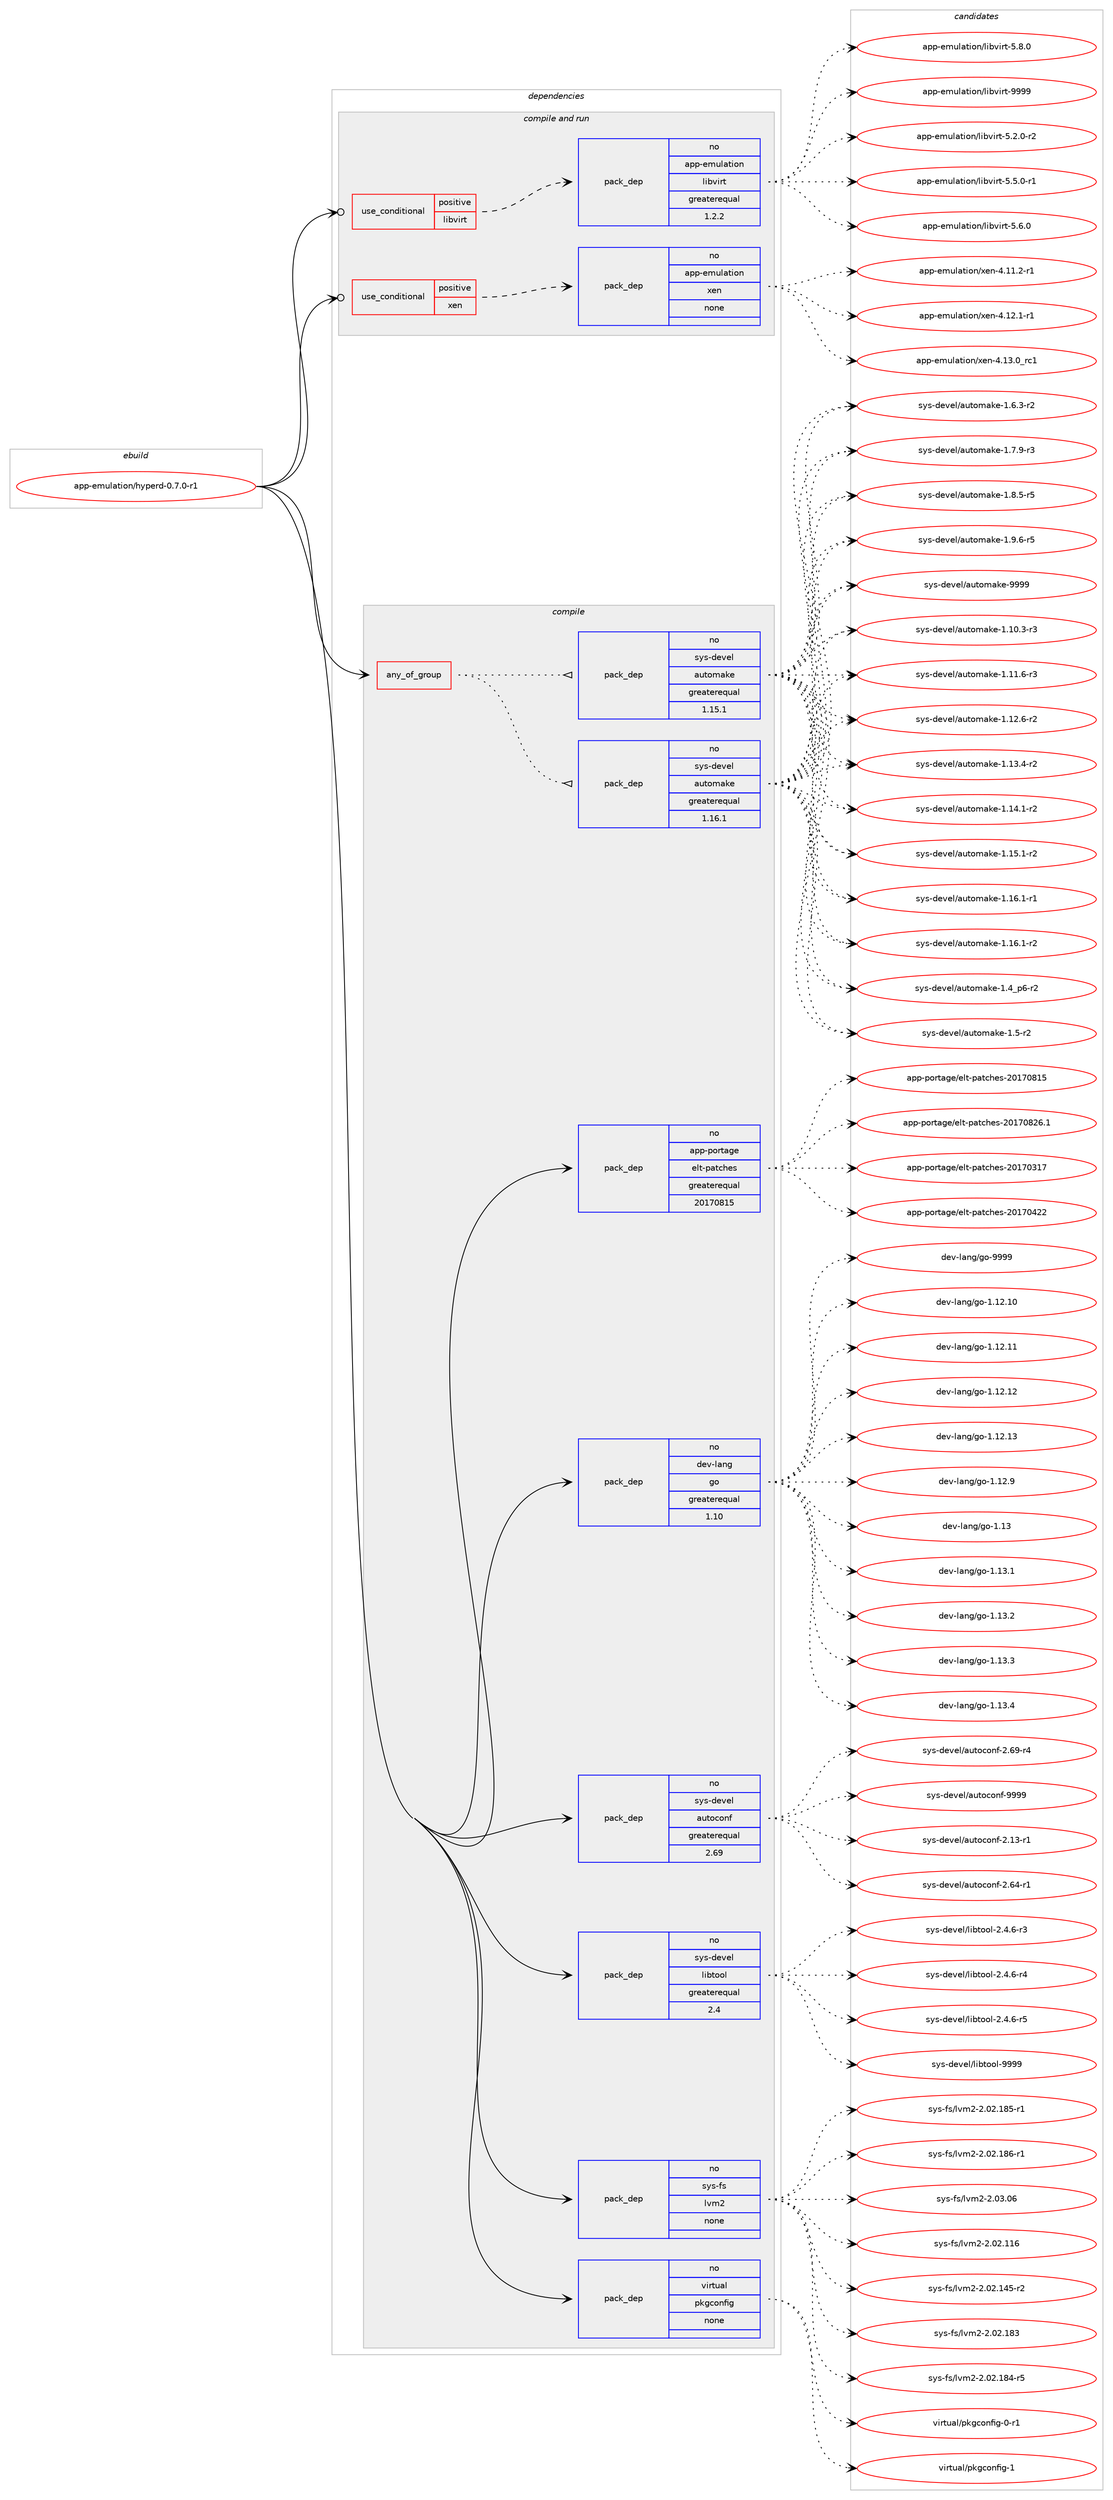 digraph prolog {

# *************
# Graph options
# *************

newrank=true;
concentrate=true;
compound=true;
graph [rankdir=LR,fontname=Helvetica,fontsize=10,ranksep=1.5];#, ranksep=2.5, nodesep=0.2];
edge  [arrowhead=vee];
node  [fontname=Helvetica,fontsize=10];

# **********
# The ebuild
# **********

subgraph cluster_leftcol {
color=gray;
rank=same;
label=<<i>ebuild</i>>;
id [label="app-emulation/hyperd-0.7.0-r1", color=red, width=4, href="../app-emulation/hyperd-0.7.0-r1.svg"];
}

# ****************
# The dependencies
# ****************

subgraph cluster_midcol {
color=gray;
label=<<i>dependencies</i>>;
subgraph cluster_compile {
fillcolor="#eeeeee";
style=filled;
label=<<i>compile</i>>;
subgraph any8502 {
dependency486233 [label=<<TABLE BORDER="0" CELLBORDER="1" CELLSPACING="0" CELLPADDING="4"><TR><TD CELLPADDING="10">any_of_group</TD></TR></TABLE>>, shape=none, color=red];subgraph pack361726 {
dependency486234 [label=<<TABLE BORDER="0" CELLBORDER="1" CELLSPACING="0" CELLPADDING="4" WIDTH="220"><TR><TD ROWSPAN="6" CELLPADDING="30">pack_dep</TD></TR><TR><TD WIDTH="110">no</TD></TR><TR><TD>sys-devel</TD></TR><TR><TD>automake</TD></TR><TR><TD>greaterequal</TD></TR><TR><TD>1.16.1</TD></TR></TABLE>>, shape=none, color=blue];
}
dependency486233:e -> dependency486234:w [weight=20,style="dotted",arrowhead="oinv"];
subgraph pack361727 {
dependency486235 [label=<<TABLE BORDER="0" CELLBORDER="1" CELLSPACING="0" CELLPADDING="4" WIDTH="220"><TR><TD ROWSPAN="6" CELLPADDING="30">pack_dep</TD></TR><TR><TD WIDTH="110">no</TD></TR><TR><TD>sys-devel</TD></TR><TR><TD>automake</TD></TR><TR><TD>greaterequal</TD></TR><TR><TD>1.15.1</TD></TR></TABLE>>, shape=none, color=blue];
}
dependency486233:e -> dependency486235:w [weight=20,style="dotted",arrowhead="oinv"];
}
id:e -> dependency486233:w [weight=20,style="solid",arrowhead="vee"];
subgraph pack361728 {
dependency486236 [label=<<TABLE BORDER="0" CELLBORDER="1" CELLSPACING="0" CELLPADDING="4" WIDTH="220"><TR><TD ROWSPAN="6" CELLPADDING="30">pack_dep</TD></TR><TR><TD WIDTH="110">no</TD></TR><TR><TD>app-portage</TD></TR><TR><TD>elt-patches</TD></TR><TR><TD>greaterequal</TD></TR><TR><TD>20170815</TD></TR></TABLE>>, shape=none, color=blue];
}
id:e -> dependency486236:w [weight=20,style="solid",arrowhead="vee"];
subgraph pack361729 {
dependency486237 [label=<<TABLE BORDER="0" CELLBORDER="1" CELLSPACING="0" CELLPADDING="4" WIDTH="220"><TR><TD ROWSPAN="6" CELLPADDING="30">pack_dep</TD></TR><TR><TD WIDTH="110">no</TD></TR><TR><TD>dev-lang</TD></TR><TR><TD>go</TD></TR><TR><TD>greaterequal</TD></TR><TR><TD>1.10</TD></TR></TABLE>>, shape=none, color=blue];
}
id:e -> dependency486237:w [weight=20,style="solid",arrowhead="vee"];
subgraph pack361730 {
dependency486238 [label=<<TABLE BORDER="0" CELLBORDER="1" CELLSPACING="0" CELLPADDING="4" WIDTH="220"><TR><TD ROWSPAN="6" CELLPADDING="30">pack_dep</TD></TR><TR><TD WIDTH="110">no</TD></TR><TR><TD>sys-devel</TD></TR><TR><TD>autoconf</TD></TR><TR><TD>greaterequal</TD></TR><TR><TD>2.69</TD></TR></TABLE>>, shape=none, color=blue];
}
id:e -> dependency486238:w [weight=20,style="solid",arrowhead="vee"];
subgraph pack361731 {
dependency486239 [label=<<TABLE BORDER="0" CELLBORDER="1" CELLSPACING="0" CELLPADDING="4" WIDTH="220"><TR><TD ROWSPAN="6" CELLPADDING="30">pack_dep</TD></TR><TR><TD WIDTH="110">no</TD></TR><TR><TD>sys-devel</TD></TR><TR><TD>libtool</TD></TR><TR><TD>greaterequal</TD></TR><TR><TD>2.4</TD></TR></TABLE>>, shape=none, color=blue];
}
id:e -> dependency486239:w [weight=20,style="solid",arrowhead="vee"];
subgraph pack361732 {
dependency486240 [label=<<TABLE BORDER="0" CELLBORDER="1" CELLSPACING="0" CELLPADDING="4" WIDTH="220"><TR><TD ROWSPAN="6" CELLPADDING="30">pack_dep</TD></TR><TR><TD WIDTH="110">no</TD></TR><TR><TD>sys-fs</TD></TR><TR><TD>lvm2</TD></TR><TR><TD>none</TD></TR><TR><TD></TD></TR></TABLE>>, shape=none, color=blue];
}
id:e -> dependency486240:w [weight=20,style="solid",arrowhead="vee"];
subgraph pack361733 {
dependency486241 [label=<<TABLE BORDER="0" CELLBORDER="1" CELLSPACING="0" CELLPADDING="4" WIDTH="220"><TR><TD ROWSPAN="6" CELLPADDING="30">pack_dep</TD></TR><TR><TD WIDTH="110">no</TD></TR><TR><TD>virtual</TD></TR><TR><TD>pkgconfig</TD></TR><TR><TD>none</TD></TR><TR><TD></TD></TR></TABLE>>, shape=none, color=blue];
}
id:e -> dependency486241:w [weight=20,style="solid",arrowhead="vee"];
}
subgraph cluster_compileandrun {
fillcolor="#eeeeee";
style=filled;
label=<<i>compile and run</i>>;
subgraph cond115697 {
dependency486242 [label=<<TABLE BORDER="0" CELLBORDER="1" CELLSPACING="0" CELLPADDING="4"><TR><TD ROWSPAN="3" CELLPADDING="10">use_conditional</TD></TR><TR><TD>positive</TD></TR><TR><TD>libvirt</TD></TR></TABLE>>, shape=none, color=red];
subgraph pack361734 {
dependency486243 [label=<<TABLE BORDER="0" CELLBORDER="1" CELLSPACING="0" CELLPADDING="4" WIDTH="220"><TR><TD ROWSPAN="6" CELLPADDING="30">pack_dep</TD></TR><TR><TD WIDTH="110">no</TD></TR><TR><TD>app-emulation</TD></TR><TR><TD>libvirt</TD></TR><TR><TD>greaterequal</TD></TR><TR><TD>1.2.2</TD></TR></TABLE>>, shape=none, color=blue];
}
dependency486242:e -> dependency486243:w [weight=20,style="dashed",arrowhead="vee"];
}
id:e -> dependency486242:w [weight=20,style="solid",arrowhead="odotvee"];
subgraph cond115698 {
dependency486244 [label=<<TABLE BORDER="0" CELLBORDER="1" CELLSPACING="0" CELLPADDING="4"><TR><TD ROWSPAN="3" CELLPADDING="10">use_conditional</TD></TR><TR><TD>positive</TD></TR><TR><TD>xen</TD></TR></TABLE>>, shape=none, color=red];
subgraph pack361735 {
dependency486245 [label=<<TABLE BORDER="0" CELLBORDER="1" CELLSPACING="0" CELLPADDING="4" WIDTH="220"><TR><TD ROWSPAN="6" CELLPADDING="30">pack_dep</TD></TR><TR><TD WIDTH="110">no</TD></TR><TR><TD>app-emulation</TD></TR><TR><TD>xen</TD></TR><TR><TD>none</TD></TR><TR><TD></TD></TR></TABLE>>, shape=none, color=blue];
}
dependency486244:e -> dependency486245:w [weight=20,style="dashed",arrowhead="vee"];
}
id:e -> dependency486244:w [weight=20,style="solid",arrowhead="odotvee"];
}
subgraph cluster_run {
fillcolor="#eeeeee";
style=filled;
label=<<i>run</i>>;
}
}

# **************
# The candidates
# **************

subgraph cluster_choices {
rank=same;
color=gray;
label=<<i>candidates</i>>;

subgraph choice361726 {
color=black;
nodesep=1;
choice11512111545100101118101108479711711611110997107101454946494846514511451 [label="sys-devel/automake-1.10.3-r3", color=red, width=4,href="../sys-devel/automake-1.10.3-r3.svg"];
choice11512111545100101118101108479711711611110997107101454946494946544511451 [label="sys-devel/automake-1.11.6-r3", color=red, width=4,href="../sys-devel/automake-1.11.6-r3.svg"];
choice11512111545100101118101108479711711611110997107101454946495046544511450 [label="sys-devel/automake-1.12.6-r2", color=red, width=4,href="../sys-devel/automake-1.12.6-r2.svg"];
choice11512111545100101118101108479711711611110997107101454946495146524511450 [label="sys-devel/automake-1.13.4-r2", color=red, width=4,href="../sys-devel/automake-1.13.4-r2.svg"];
choice11512111545100101118101108479711711611110997107101454946495246494511450 [label="sys-devel/automake-1.14.1-r2", color=red, width=4,href="../sys-devel/automake-1.14.1-r2.svg"];
choice11512111545100101118101108479711711611110997107101454946495346494511450 [label="sys-devel/automake-1.15.1-r2", color=red, width=4,href="../sys-devel/automake-1.15.1-r2.svg"];
choice11512111545100101118101108479711711611110997107101454946495446494511449 [label="sys-devel/automake-1.16.1-r1", color=red, width=4,href="../sys-devel/automake-1.16.1-r1.svg"];
choice11512111545100101118101108479711711611110997107101454946495446494511450 [label="sys-devel/automake-1.16.1-r2", color=red, width=4,href="../sys-devel/automake-1.16.1-r2.svg"];
choice115121115451001011181011084797117116111109971071014549465295112544511450 [label="sys-devel/automake-1.4_p6-r2", color=red, width=4,href="../sys-devel/automake-1.4_p6-r2.svg"];
choice11512111545100101118101108479711711611110997107101454946534511450 [label="sys-devel/automake-1.5-r2", color=red, width=4,href="../sys-devel/automake-1.5-r2.svg"];
choice115121115451001011181011084797117116111109971071014549465446514511450 [label="sys-devel/automake-1.6.3-r2", color=red, width=4,href="../sys-devel/automake-1.6.3-r2.svg"];
choice115121115451001011181011084797117116111109971071014549465546574511451 [label="sys-devel/automake-1.7.9-r3", color=red, width=4,href="../sys-devel/automake-1.7.9-r3.svg"];
choice115121115451001011181011084797117116111109971071014549465646534511453 [label="sys-devel/automake-1.8.5-r5", color=red, width=4,href="../sys-devel/automake-1.8.5-r5.svg"];
choice115121115451001011181011084797117116111109971071014549465746544511453 [label="sys-devel/automake-1.9.6-r5", color=red, width=4,href="../sys-devel/automake-1.9.6-r5.svg"];
choice115121115451001011181011084797117116111109971071014557575757 [label="sys-devel/automake-9999", color=red, width=4,href="../sys-devel/automake-9999.svg"];
dependency486234:e -> choice11512111545100101118101108479711711611110997107101454946494846514511451:w [style=dotted,weight="100"];
dependency486234:e -> choice11512111545100101118101108479711711611110997107101454946494946544511451:w [style=dotted,weight="100"];
dependency486234:e -> choice11512111545100101118101108479711711611110997107101454946495046544511450:w [style=dotted,weight="100"];
dependency486234:e -> choice11512111545100101118101108479711711611110997107101454946495146524511450:w [style=dotted,weight="100"];
dependency486234:e -> choice11512111545100101118101108479711711611110997107101454946495246494511450:w [style=dotted,weight="100"];
dependency486234:e -> choice11512111545100101118101108479711711611110997107101454946495346494511450:w [style=dotted,weight="100"];
dependency486234:e -> choice11512111545100101118101108479711711611110997107101454946495446494511449:w [style=dotted,weight="100"];
dependency486234:e -> choice11512111545100101118101108479711711611110997107101454946495446494511450:w [style=dotted,weight="100"];
dependency486234:e -> choice115121115451001011181011084797117116111109971071014549465295112544511450:w [style=dotted,weight="100"];
dependency486234:e -> choice11512111545100101118101108479711711611110997107101454946534511450:w [style=dotted,weight="100"];
dependency486234:e -> choice115121115451001011181011084797117116111109971071014549465446514511450:w [style=dotted,weight="100"];
dependency486234:e -> choice115121115451001011181011084797117116111109971071014549465546574511451:w [style=dotted,weight="100"];
dependency486234:e -> choice115121115451001011181011084797117116111109971071014549465646534511453:w [style=dotted,weight="100"];
dependency486234:e -> choice115121115451001011181011084797117116111109971071014549465746544511453:w [style=dotted,weight="100"];
dependency486234:e -> choice115121115451001011181011084797117116111109971071014557575757:w [style=dotted,weight="100"];
}
subgraph choice361727 {
color=black;
nodesep=1;
choice11512111545100101118101108479711711611110997107101454946494846514511451 [label="sys-devel/automake-1.10.3-r3", color=red, width=4,href="../sys-devel/automake-1.10.3-r3.svg"];
choice11512111545100101118101108479711711611110997107101454946494946544511451 [label="sys-devel/automake-1.11.6-r3", color=red, width=4,href="../sys-devel/automake-1.11.6-r3.svg"];
choice11512111545100101118101108479711711611110997107101454946495046544511450 [label="sys-devel/automake-1.12.6-r2", color=red, width=4,href="../sys-devel/automake-1.12.6-r2.svg"];
choice11512111545100101118101108479711711611110997107101454946495146524511450 [label="sys-devel/automake-1.13.4-r2", color=red, width=4,href="../sys-devel/automake-1.13.4-r2.svg"];
choice11512111545100101118101108479711711611110997107101454946495246494511450 [label="sys-devel/automake-1.14.1-r2", color=red, width=4,href="../sys-devel/automake-1.14.1-r2.svg"];
choice11512111545100101118101108479711711611110997107101454946495346494511450 [label="sys-devel/automake-1.15.1-r2", color=red, width=4,href="../sys-devel/automake-1.15.1-r2.svg"];
choice11512111545100101118101108479711711611110997107101454946495446494511449 [label="sys-devel/automake-1.16.1-r1", color=red, width=4,href="../sys-devel/automake-1.16.1-r1.svg"];
choice11512111545100101118101108479711711611110997107101454946495446494511450 [label="sys-devel/automake-1.16.1-r2", color=red, width=4,href="../sys-devel/automake-1.16.1-r2.svg"];
choice115121115451001011181011084797117116111109971071014549465295112544511450 [label="sys-devel/automake-1.4_p6-r2", color=red, width=4,href="../sys-devel/automake-1.4_p6-r2.svg"];
choice11512111545100101118101108479711711611110997107101454946534511450 [label="sys-devel/automake-1.5-r2", color=red, width=4,href="../sys-devel/automake-1.5-r2.svg"];
choice115121115451001011181011084797117116111109971071014549465446514511450 [label="sys-devel/automake-1.6.3-r2", color=red, width=4,href="../sys-devel/automake-1.6.3-r2.svg"];
choice115121115451001011181011084797117116111109971071014549465546574511451 [label="sys-devel/automake-1.7.9-r3", color=red, width=4,href="../sys-devel/automake-1.7.9-r3.svg"];
choice115121115451001011181011084797117116111109971071014549465646534511453 [label="sys-devel/automake-1.8.5-r5", color=red, width=4,href="../sys-devel/automake-1.8.5-r5.svg"];
choice115121115451001011181011084797117116111109971071014549465746544511453 [label="sys-devel/automake-1.9.6-r5", color=red, width=4,href="../sys-devel/automake-1.9.6-r5.svg"];
choice115121115451001011181011084797117116111109971071014557575757 [label="sys-devel/automake-9999", color=red, width=4,href="../sys-devel/automake-9999.svg"];
dependency486235:e -> choice11512111545100101118101108479711711611110997107101454946494846514511451:w [style=dotted,weight="100"];
dependency486235:e -> choice11512111545100101118101108479711711611110997107101454946494946544511451:w [style=dotted,weight="100"];
dependency486235:e -> choice11512111545100101118101108479711711611110997107101454946495046544511450:w [style=dotted,weight="100"];
dependency486235:e -> choice11512111545100101118101108479711711611110997107101454946495146524511450:w [style=dotted,weight="100"];
dependency486235:e -> choice11512111545100101118101108479711711611110997107101454946495246494511450:w [style=dotted,weight="100"];
dependency486235:e -> choice11512111545100101118101108479711711611110997107101454946495346494511450:w [style=dotted,weight="100"];
dependency486235:e -> choice11512111545100101118101108479711711611110997107101454946495446494511449:w [style=dotted,weight="100"];
dependency486235:e -> choice11512111545100101118101108479711711611110997107101454946495446494511450:w [style=dotted,weight="100"];
dependency486235:e -> choice115121115451001011181011084797117116111109971071014549465295112544511450:w [style=dotted,weight="100"];
dependency486235:e -> choice11512111545100101118101108479711711611110997107101454946534511450:w [style=dotted,weight="100"];
dependency486235:e -> choice115121115451001011181011084797117116111109971071014549465446514511450:w [style=dotted,weight="100"];
dependency486235:e -> choice115121115451001011181011084797117116111109971071014549465546574511451:w [style=dotted,weight="100"];
dependency486235:e -> choice115121115451001011181011084797117116111109971071014549465646534511453:w [style=dotted,weight="100"];
dependency486235:e -> choice115121115451001011181011084797117116111109971071014549465746544511453:w [style=dotted,weight="100"];
dependency486235:e -> choice115121115451001011181011084797117116111109971071014557575757:w [style=dotted,weight="100"];
}
subgraph choice361728 {
color=black;
nodesep=1;
choice97112112451121111141169710310147101108116451129711699104101115455048495548514955 [label="app-portage/elt-patches-20170317", color=red, width=4,href="../app-portage/elt-patches-20170317.svg"];
choice97112112451121111141169710310147101108116451129711699104101115455048495548525050 [label="app-portage/elt-patches-20170422", color=red, width=4,href="../app-portage/elt-patches-20170422.svg"];
choice97112112451121111141169710310147101108116451129711699104101115455048495548564953 [label="app-portage/elt-patches-20170815", color=red, width=4,href="../app-portage/elt-patches-20170815.svg"];
choice971121124511211111411697103101471011081164511297116991041011154550484955485650544649 [label="app-portage/elt-patches-20170826.1", color=red, width=4,href="../app-portage/elt-patches-20170826.1.svg"];
dependency486236:e -> choice97112112451121111141169710310147101108116451129711699104101115455048495548514955:w [style=dotted,weight="100"];
dependency486236:e -> choice97112112451121111141169710310147101108116451129711699104101115455048495548525050:w [style=dotted,weight="100"];
dependency486236:e -> choice97112112451121111141169710310147101108116451129711699104101115455048495548564953:w [style=dotted,weight="100"];
dependency486236:e -> choice971121124511211111411697103101471011081164511297116991041011154550484955485650544649:w [style=dotted,weight="100"];
}
subgraph choice361729 {
color=black;
nodesep=1;
choice1001011184510897110103471031114549464950464948 [label="dev-lang/go-1.12.10", color=red, width=4,href="../dev-lang/go-1.12.10.svg"];
choice1001011184510897110103471031114549464950464949 [label="dev-lang/go-1.12.11", color=red, width=4,href="../dev-lang/go-1.12.11.svg"];
choice1001011184510897110103471031114549464950464950 [label="dev-lang/go-1.12.12", color=red, width=4,href="../dev-lang/go-1.12.12.svg"];
choice1001011184510897110103471031114549464950464951 [label="dev-lang/go-1.12.13", color=red, width=4,href="../dev-lang/go-1.12.13.svg"];
choice10010111845108971101034710311145494649504657 [label="dev-lang/go-1.12.9", color=red, width=4,href="../dev-lang/go-1.12.9.svg"];
choice1001011184510897110103471031114549464951 [label="dev-lang/go-1.13", color=red, width=4,href="../dev-lang/go-1.13.svg"];
choice10010111845108971101034710311145494649514649 [label="dev-lang/go-1.13.1", color=red, width=4,href="../dev-lang/go-1.13.1.svg"];
choice10010111845108971101034710311145494649514650 [label="dev-lang/go-1.13.2", color=red, width=4,href="../dev-lang/go-1.13.2.svg"];
choice10010111845108971101034710311145494649514651 [label="dev-lang/go-1.13.3", color=red, width=4,href="../dev-lang/go-1.13.3.svg"];
choice10010111845108971101034710311145494649514652 [label="dev-lang/go-1.13.4", color=red, width=4,href="../dev-lang/go-1.13.4.svg"];
choice1001011184510897110103471031114557575757 [label="dev-lang/go-9999", color=red, width=4,href="../dev-lang/go-9999.svg"];
dependency486237:e -> choice1001011184510897110103471031114549464950464948:w [style=dotted,weight="100"];
dependency486237:e -> choice1001011184510897110103471031114549464950464949:w [style=dotted,weight="100"];
dependency486237:e -> choice1001011184510897110103471031114549464950464950:w [style=dotted,weight="100"];
dependency486237:e -> choice1001011184510897110103471031114549464950464951:w [style=dotted,weight="100"];
dependency486237:e -> choice10010111845108971101034710311145494649504657:w [style=dotted,weight="100"];
dependency486237:e -> choice1001011184510897110103471031114549464951:w [style=dotted,weight="100"];
dependency486237:e -> choice10010111845108971101034710311145494649514649:w [style=dotted,weight="100"];
dependency486237:e -> choice10010111845108971101034710311145494649514650:w [style=dotted,weight="100"];
dependency486237:e -> choice10010111845108971101034710311145494649514651:w [style=dotted,weight="100"];
dependency486237:e -> choice10010111845108971101034710311145494649514652:w [style=dotted,weight="100"];
dependency486237:e -> choice1001011184510897110103471031114557575757:w [style=dotted,weight="100"];
}
subgraph choice361730 {
color=black;
nodesep=1;
choice1151211154510010111810110847971171161119911111010245504649514511449 [label="sys-devel/autoconf-2.13-r1", color=red, width=4,href="../sys-devel/autoconf-2.13-r1.svg"];
choice1151211154510010111810110847971171161119911111010245504654524511449 [label="sys-devel/autoconf-2.64-r1", color=red, width=4,href="../sys-devel/autoconf-2.64-r1.svg"];
choice1151211154510010111810110847971171161119911111010245504654574511452 [label="sys-devel/autoconf-2.69-r4", color=red, width=4,href="../sys-devel/autoconf-2.69-r4.svg"];
choice115121115451001011181011084797117116111991111101024557575757 [label="sys-devel/autoconf-9999", color=red, width=4,href="../sys-devel/autoconf-9999.svg"];
dependency486238:e -> choice1151211154510010111810110847971171161119911111010245504649514511449:w [style=dotted,weight="100"];
dependency486238:e -> choice1151211154510010111810110847971171161119911111010245504654524511449:w [style=dotted,weight="100"];
dependency486238:e -> choice1151211154510010111810110847971171161119911111010245504654574511452:w [style=dotted,weight="100"];
dependency486238:e -> choice115121115451001011181011084797117116111991111101024557575757:w [style=dotted,weight="100"];
}
subgraph choice361731 {
color=black;
nodesep=1;
choice1151211154510010111810110847108105981161111111084550465246544511451 [label="sys-devel/libtool-2.4.6-r3", color=red, width=4,href="../sys-devel/libtool-2.4.6-r3.svg"];
choice1151211154510010111810110847108105981161111111084550465246544511452 [label="sys-devel/libtool-2.4.6-r4", color=red, width=4,href="../sys-devel/libtool-2.4.6-r4.svg"];
choice1151211154510010111810110847108105981161111111084550465246544511453 [label="sys-devel/libtool-2.4.6-r5", color=red, width=4,href="../sys-devel/libtool-2.4.6-r5.svg"];
choice1151211154510010111810110847108105981161111111084557575757 [label="sys-devel/libtool-9999", color=red, width=4,href="../sys-devel/libtool-9999.svg"];
dependency486239:e -> choice1151211154510010111810110847108105981161111111084550465246544511451:w [style=dotted,weight="100"];
dependency486239:e -> choice1151211154510010111810110847108105981161111111084550465246544511452:w [style=dotted,weight="100"];
dependency486239:e -> choice1151211154510010111810110847108105981161111111084550465246544511453:w [style=dotted,weight="100"];
dependency486239:e -> choice1151211154510010111810110847108105981161111111084557575757:w [style=dotted,weight="100"];
}
subgraph choice361732 {
color=black;
nodesep=1;
choice115121115451021154710811810950455046485046494954 [label="sys-fs/lvm2-2.02.116", color=red, width=4,href="../sys-fs/lvm2-2.02.116.svg"];
choice1151211154510211547108118109504550464850464952534511450 [label="sys-fs/lvm2-2.02.145-r2", color=red, width=4,href="../sys-fs/lvm2-2.02.145-r2.svg"];
choice115121115451021154710811810950455046485046495651 [label="sys-fs/lvm2-2.02.183", color=red, width=4,href="../sys-fs/lvm2-2.02.183.svg"];
choice1151211154510211547108118109504550464850464956524511453 [label="sys-fs/lvm2-2.02.184-r5", color=red, width=4,href="../sys-fs/lvm2-2.02.184-r5.svg"];
choice1151211154510211547108118109504550464850464956534511449 [label="sys-fs/lvm2-2.02.185-r1", color=red, width=4,href="../sys-fs/lvm2-2.02.185-r1.svg"];
choice1151211154510211547108118109504550464850464956544511449 [label="sys-fs/lvm2-2.02.186-r1", color=red, width=4,href="../sys-fs/lvm2-2.02.186-r1.svg"];
choice1151211154510211547108118109504550464851464854 [label="sys-fs/lvm2-2.03.06", color=red, width=4,href="../sys-fs/lvm2-2.03.06.svg"];
dependency486240:e -> choice115121115451021154710811810950455046485046494954:w [style=dotted,weight="100"];
dependency486240:e -> choice1151211154510211547108118109504550464850464952534511450:w [style=dotted,weight="100"];
dependency486240:e -> choice115121115451021154710811810950455046485046495651:w [style=dotted,weight="100"];
dependency486240:e -> choice1151211154510211547108118109504550464850464956524511453:w [style=dotted,weight="100"];
dependency486240:e -> choice1151211154510211547108118109504550464850464956534511449:w [style=dotted,weight="100"];
dependency486240:e -> choice1151211154510211547108118109504550464850464956544511449:w [style=dotted,weight="100"];
dependency486240:e -> choice1151211154510211547108118109504550464851464854:w [style=dotted,weight="100"];
}
subgraph choice361733 {
color=black;
nodesep=1;
choice11810511411611797108471121071039911111010210510345484511449 [label="virtual/pkgconfig-0-r1", color=red, width=4,href="../virtual/pkgconfig-0-r1.svg"];
choice1181051141161179710847112107103991111101021051034549 [label="virtual/pkgconfig-1", color=red, width=4,href="../virtual/pkgconfig-1.svg"];
dependency486241:e -> choice11810511411611797108471121071039911111010210510345484511449:w [style=dotted,weight="100"];
dependency486241:e -> choice1181051141161179710847112107103991111101021051034549:w [style=dotted,weight="100"];
}
subgraph choice361734 {
color=black;
nodesep=1;
choice97112112451011091171089711610511111047108105981181051141164553465046484511450 [label="app-emulation/libvirt-5.2.0-r2", color=red, width=4,href="../app-emulation/libvirt-5.2.0-r2.svg"];
choice97112112451011091171089711610511111047108105981181051141164553465346484511449 [label="app-emulation/libvirt-5.5.0-r1", color=red, width=4,href="../app-emulation/libvirt-5.5.0-r1.svg"];
choice9711211245101109117108971161051111104710810598118105114116455346544648 [label="app-emulation/libvirt-5.6.0", color=red, width=4,href="../app-emulation/libvirt-5.6.0.svg"];
choice9711211245101109117108971161051111104710810598118105114116455346564648 [label="app-emulation/libvirt-5.8.0", color=red, width=4,href="../app-emulation/libvirt-5.8.0.svg"];
choice97112112451011091171089711610511111047108105981181051141164557575757 [label="app-emulation/libvirt-9999", color=red, width=4,href="../app-emulation/libvirt-9999.svg"];
dependency486243:e -> choice97112112451011091171089711610511111047108105981181051141164553465046484511450:w [style=dotted,weight="100"];
dependency486243:e -> choice97112112451011091171089711610511111047108105981181051141164553465346484511449:w [style=dotted,weight="100"];
dependency486243:e -> choice9711211245101109117108971161051111104710810598118105114116455346544648:w [style=dotted,weight="100"];
dependency486243:e -> choice9711211245101109117108971161051111104710810598118105114116455346564648:w [style=dotted,weight="100"];
dependency486243:e -> choice97112112451011091171089711610511111047108105981181051141164557575757:w [style=dotted,weight="100"];
}
subgraph choice361735 {
color=black;
nodesep=1;
choice97112112451011091171089711610511111047120101110455246494946504511449 [label="app-emulation/xen-4.11.2-r1", color=red, width=4,href="../app-emulation/xen-4.11.2-r1.svg"];
choice97112112451011091171089711610511111047120101110455246495046494511449 [label="app-emulation/xen-4.12.1-r1", color=red, width=4,href="../app-emulation/xen-4.12.1-r1.svg"];
choice9711211245101109117108971161051111104712010111045524649514648951149949 [label="app-emulation/xen-4.13.0_rc1", color=red, width=4,href="../app-emulation/xen-4.13.0_rc1.svg"];
dependency486245:e -> choice97112112451011091171089711610511111047120101110455246494946504511449:w [style=dotted,weight="100"];
dependency486245:e -> choice97112112451011091171089711610511111047120101110455246495046494511449:w [style=dotted,weight="100"];
dependency486245:e -> choice9711211245101109117108971161051111104712010111045524649514648951149949:w [style=dotted,weight="100"];
}
}

}
